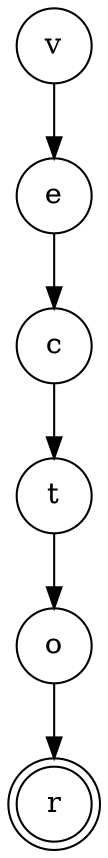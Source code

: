 digraph {   
    node [shape = doublecircle, color = black] r ;
    node [shape = circle];
    node [color= black];
    v -> e -> c -> t -> o -> r;	
}
